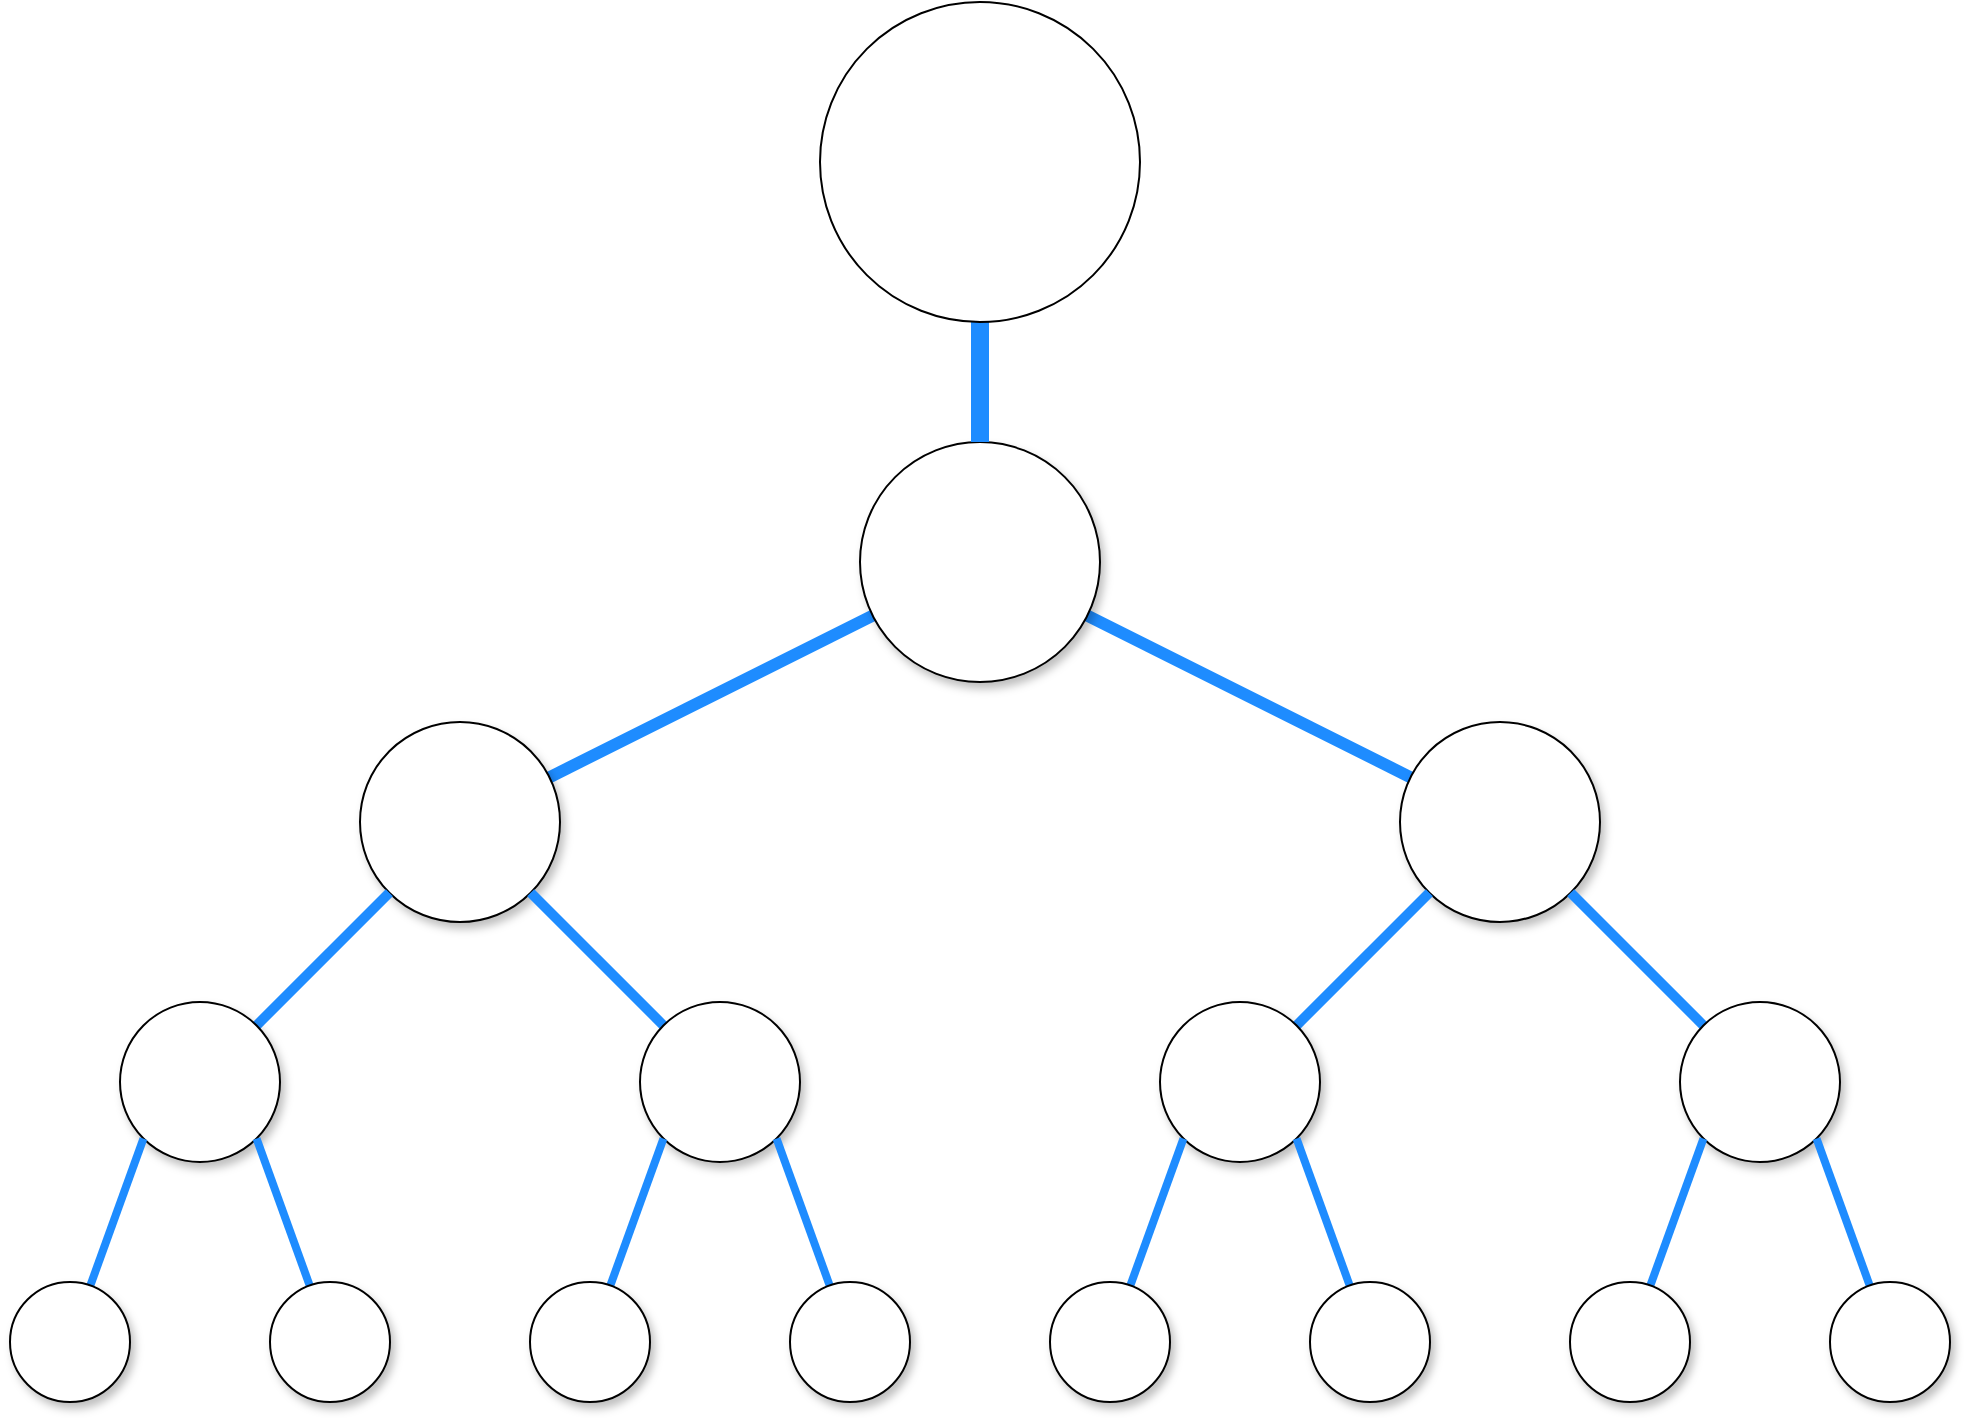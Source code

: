 <mxfile version="24.2.7" type="device">
  <diagram name="Page-1" id="42789a77-a242-8287-6e28-9cd8cfd52e62">
    <mxGraphModel dx="1687" dy="1026" grid="1" gridSize="10" guides="1" tooltips="1" connect="1" arrows="1" fold="1" page="1" pageScale="1" pageWidth="1100" pageHeight="850" background="none" math="0" shadow="0">
      <root>
        <mxCell id="0" />
        <mxCell id="1" parent="0" />
        <mxCell id="1ea317790d2ca983-13" value="relation" style="edgeStyle=none;rounded=1;labelBackgroundColor=none;startArrow=none;startFill=0;endArrow=none;endFill=0;jettySize=auto;orthogonalLoop=1;strokeColor=#1E8CFF;strokeWidth=6;fontFamily=Verdana;fontSize=12;flowAnimation=0;shadow=0;html=1;fontColor=none;noLabel=1;" parent="1" source="1ea317790d2ca983-1" target="1ea317790d2ca983-9" edge="1">
          <mxGeometry relative="1" as="geometry" />
        </mxCell>
        <mxCell id="1ea317790d2ca983-14" value="relation" style="edgeStyle=none;rounded=1;html=1;labelBackgroundColor=none;startArrow=none;startFill=0;startSize=5;endArrow=none;endFill=0;endSize=5;jettySize=auto;orthogonalLoop=1;strokeColor=#1E8CFF;strokeWidth=6;fontFamily=Verdana;fontSize=12;fontColor=none;noLabel=1;" parent="1" source="1ea317790d2ca983-1" target="1ea317790d2ca983-3" edge="1">
          <mxGeometry relative="1" as="geometry" />
        </mxCell>
        <mxCell id="1ea317790d2ca983-1" value="Starting&amp;nbsp;&lt;div&gt;node&lt;/div&gt;" style="ellipse;whiteSpace=wrap;html=1;rounded=0;shadow=1;comic=0;labelBackgroundColor=none;strokeWidth=1;fontFamily=Verdana;fontSize=12;align=center;fontColor=none;noLabel=1;" parent="1" vertex="1">
          <mxGeometry x="480" y="260" width="120" height="120" as="geometry" />
        </mxCell>
        <mxCell id="1ea317790d2ca983-3" value="&lt;span&gt;Node 3&lt;/span&gt;" style="ellipse;whiteSpace=wrap;html=1;rounded=0;shadow=1;comic=0;labelBackgroundColor=none;strokeWidth=1;fontFamily=Verdana;fontSize=12;align=center;fontColor=none;noLabel=1;" parent="1" vertex="1">
          <mxGeometry x="750" y="400" width="100" height="100" as="geometry" />
        </mxCell>
        <mxCell id="1ea317790d2ca983-9" value="Node 1" style="ellipse;whiteSpace=wrap;html=1;rounded=0;shadow=1;comic=0;labelBackgroundColor=none;strokeWidth=1;fontFamily=Verdana;fontSize=12;align=center;fontColor=none;noLabel=1;" parent="1" vertex="1">
          <mxGeometry x="230" y="400" width="100" height="100" as="geometry" />
        </mxCell>
        <mxCell id="O71zmAS3OTAFvLwmvDvT-1" value="relation" style="edgeStyle=none;rounded=1;labelBackgroundColor=none;startArrow=none;startFill=0;endArrow=none;endFill=0;jettySize=auto;orthogonalLoop=1;strokeColor=#1E8CFF;strokeWidth=5;fontFamily=Verdana;fontSize=12;flowAnimation=0;shadow=0;html=1;fontColor=none;noLabel=1;exitX=0;exitY=1;exitDx=0;exitDy=0;" parent="1" source="1ea317790d2ca983-9" target="O71zmAS3OTAFvLwmvDvT-2" edge="1">
          <mxGeometry relative="1" as="geometry">
            <mxPoint x="283" y="380" as="sourcePoint" />
          </mxGeometry>
        </mxCell>
        <mxCell id="O71zmAS3OTAFvLwmvDvT-2" value="Node 1" style="ellipse;whiteSpace=wrap;html=1;rounded=0;shadow=1;comic=0;labelBackgroundColor=none;strokeWidth=1;fontFamily=Verdana;fontSize=12;align=center;fontColor=none;noLabel=1;" parent="1" vertex="1">
          <mxGeometry x="110" y="540" width="80" height="80" as="geometry" />
        </mxCell>
        <mxCell id="O71zmAS3OTAFvLwmvDvT-3" value="relation" style="edgeStyle=none;rounded=1;labelBackgroundColor=none;startArrow=none;startFill=0;endArrow=none;endFill=0;jettySize=auto;orthogonalLoop=1;strokeColor=#1E8CFF;strokeWidth=5;fontFamily=Verdana;fontSize=12;flowAnimation=0;shadow=0;html=1;fontColor=none;noLabel=1;exitX=1;exitY=1;exitDx=0;exitDy=0;" parent="1" source="1ea317790d2ca983-9" target="O71zmAS3OTAFvLwmvDvT-4" edge="1">
          <mxGeometry relative="1" as="geometry">
            <mxPoint x="373" y="480" as="sourcePoint" />
          </mxGeometry>
        </mxCell>
        <mxCell id="O71zmAS3OTAFvLwmvDvT-4" value="Node 1" style="ellipse;whiteSpace=wrap;html=1;rounded=0;shadow=1;comic=0;labelBackgroundColor=none;strokeWidth=1;fontFamily=Verdana;fontSize=12;align=center;fontColor=none;noLabel=1;" parent="1" vertex="1">
          <mxGeometry x="370" y="540" width="80" height="80" as="geometry" />
        </mxCell>
        <mxCell id="O71zmAS3OTAFvLwmvDvT-5" value="relation" style="edgeStyle=none;rounded=1;labelBackgroundColor=none;startArrow=none;startFill=0;endArrow=none;endFill=0;jettySize=auto;orthogonalLoop=1;strokeColor=#1E8CFF;strokeWidth=5;fontFamily=Verdana;fontSize=12;flowAnimation=0;shadow=0;html=1;fontColor=none;noLabel=1;exitX=1;exitY=1;exitDx=0;exitDy=0;" parent="1" source="1ea317790d2ca983-3" target="O71zmAS3OTAFvLwmvDvT-6" edge="1">
          <mxGeometry relative="1" as="geometry">
            <mxPoint x="893" y="515" as="sourcePoint" />
          </mxGeometry>
        </mxCell>
        <mxCell id="O71zmAS3OTAFvLwmvDvT-6" value="Node 1" style="ellipse;whiteSpace=wrap;html=1;rounded=0;shadow=1;comic=0;labelBackgroundColor=none;strokeWidth=1;fontFamily=Verdana;fontSize=12;align=center;fontColor=none;noLabel=1;" parent="1" vertex="1">
          <mxGeometry x="890" y="540" width="80" height="80" as="geometry" />
        </mxCell>
        <mxCell id="O71zmAS3OTAFvLwmvDvT-7" value="relation" style="edgeStyle=none;rounded=1;labelBackgroundColor=none;startArrow=none;startFill=0;endArrow=none;endFill=0;jettySize=auto;orthogonalLoop=1;strokeColor=#1E8CFF;strokeWidth=5;fontFamily=Verdana;fontSize=12;flowAnimation=0;shadow=0;html=1;fontColor=none;noLabel=1;" parent="1" source="1ea317790d2ca983-3" target="O71zmAS3OTAFvLwmvDvT-8" edge="1">
          <mxGeometry relative="1" as="geometry">
            <mxPoint x="703" y="490" as="sourcePoint" />
          </mxGeometry>
        </mxCell>
        <mxCell id="O71zmAS3OTAFvLwmvDvT-8" value="Node 1" style="ellipse;whiteSpace=wrap;html=1;rounded=0;shadow=1;comic=0;labelBackgroundColor=none;strokeWidth=1;fontFamily=Verdana;fontSize=12;align=center;fontColor=none;noLabel=1;" parent="1" vertex="1">
          <mxGeometry x="630" y="540" width="80" height="80" as="geometry" />
        </mxCell>
        <mxCell id="O71zmAS3OTAFvLwmvDvT-9" value="relation" style="edgeStyle=none;rounded=1;labelBackgroundColor=none;startArrow=none;startFill=0;endArrow=none;endFill=0;jettySize=auto;orthogonalLoop=1;strokeColor=#1E8CFF;strokeWidth=4;fontFamily=Verdana;fontSize=12;flowAnimation=0;shadow=0;html=1;fontColor=none;noLabel=1;exitX=0;exitY=1;exitDx=0;exitDy=0;" parent="1" source="O71zmAS3OTAFvLwmvDvT-2" target="O71zmAS3OTAFvLwmvDvT-10" edge="1">
          <mxGeometry relative="1" as="geometry">
            <mxPoint x="139" y="480" as="sourcePoint" />
          </mxGeometry>
        </mxCell>
        <mxCell id="O71zmAS3OTAFvLwmvDvT-10" value="Node 1" style="ellipse;whiteSpace=wrap;html=1;rounded=0;shadow=1;comic=0;labelBackgroundColor=none;strokeWidth=1;fontFamily=Verdana;fontSize=12;align=center;fontColor=none;noLabel=1;" parent="1" vertex="1">
          <mxGeometry x="55" y="680" width="60" height="60" as="geometry" />
        </mxCell>
        <mxCell id="O71zmAS3OTAFvLwmvDvT-11" value="relation" style="edgeStyle=none;rounded=1;labelBackgroundColor=none;startArrow=none;startFill=0;endArrow=none;endFill=0;jettySize=auto;orthogonalLoop=1;strokeColor=#1E8CFF;strokeWidth=4;fontFamily=Verdana;fontSize=12;flowAnimation=0;shadow=0;html=1;fontColor=none;noLabel=1;exitX=1;exitY=1;exitDx=0;exitDy=0;" parent="1" source="O71zmAS3OTAFvLwmvDvT-2" target="O71zmAS3OTAFvLwmvDvT-12" edge="1">
          <mxGeometry relative="1" as="geometry">
            <mxPoint x="209" y="501" as="sourcePoint" />
          </mxGeometry>
        </mxCell>
        <mxCell id="O71zmAS3OTAFvLwmvDvT-12" value="Node 1" style="ellipse;whiteSpace=wrap;html=1;rounded=0;shadow=1;comic=0;labelBackgroundColor=none;strokeWidth=1;fontFamily=Verdana;fontSize=12;align=center;fontColor=none;noLabel=1;" parent="1" vertex="1">
          <mxGeometry x="185" y="680" width="60" height="60" as="geometry" />
        </mxCell>
        <mxCell id="O71zmAS3OTAFvLwmvDvT-13" value="relation" style="edgeStyle=none;rounded=1;labelBackgroundColor=none;startArrow=none;startFill=0;endArrow=none;endFill=0;jettySize=auto;orthogonalLoop=1;strokeColor=#1E8CFF;strokeWidth=4;fontFamily=Verdana;fontSize=12;flowAnimation=0;shadow=0;html=1;fontColor=none;noLabel=1;exitX=0;exitY=1;exitDx=0;exitDy=0;" parent="1" source="O71zmAS3OTAFvLwmvDvT-4" target="O71zmAS3OTAFvLwmvDvT-14" edge="1">
          <mxGeometry relative="1" as="geometry">
            <mxPoint x="460" y="490" as="sourcePoint" />
          </mxGeometry>
        </mxCell>
        <mxCell id="O71zmAS3OTAFvLwmvDvT-14" value="Node 1" style="ellipse;whiteSpace=wrap;html=1;rounded=0;shadow=1;comic=0;labelBackgroundColor=none;strokeWidth=1;fontFamily=Verdana;fontSize=12;align=center;fontColor=none;noLabel=1;" parent="1" vertex="1">
          <mxGeometry x="315" y="680" width="60" height="60" as="geometry" />
        </mxCell>
        <mxCell id="O71zmAS3OTAFvLwmvDvT-15" value="relation" style="edgeStyle=none;rounded=1;labelBackgroundColor=none;startArrow=none;startFill=0;endArrow=none;endFill=0;jettySize=auto;orthogonalLoop=1;strokeColor=#1E8CFF;strokeWidth=4;fontFamily=Verdana;fontSize=12;flowAnimation=0;shadow=0;html=1;fontColor=none;noLabel=1;exitX=1;exitY=1;exitDx=0;exitDy=0;" parent="1" source="O71zmAS3OTAFvLwmvDvT-4" target="O71zmAS3OTAFvLwmvDvT-16" edge="1">
          <mxGeometry relative="1" as="geometry">
            <mxPoint x="499" y="501" as="sourcePoint" />
          </mxGeometry>
        </mxCell>
        <mxCell id="O71zmAS3OTAFvLwmvDvT-16" value="Node 1" style="ellipse;whiteSpace=wrap;html=1;rounded=0;shadow=1;comic=0;labelBackgroundColor=none;strokeWidth=1;fontFamily=Verdana;fontSize=12;align=center;fontColor=none;noLabel=1;" parent="1" vertex="1">
          <mxGeometry x="445" y="680" width="60" height="60" as="geometry" />
        </mxCell>
        <mxCell id="O71zmAS3OTAFvLwmvDvT-17" value="relation" style="edgeStyle=none;rounded=1;labelBackgroundColor=none;startArrow=none;startFill=0;endArrow=none;endFill=0;jettySize=auto;orthogonalLoop=1;strokeColor=#1E8CFF;strokeWidth=4;fontFamily=Verdana;fontSize=12;flowAnimation=0;shadow=0;html=1;fontColor=none;noLabel=1;exitX=0;exitY=1;exitDx=0;exitDy=0;" parent="1" source="O71zmAS3OTAFvLwmvDvT-8" target="O71zmAS3OTAFvLwmvDvT-18" edge="1">
          <mxGeometry relative="1" as="geometry">
            <mxPoint x="679" y="470" as="sourcePoint" />
          </mxGeometry>
        </mxCell>
        <mxCell id="O71zmAS3OTAFvLwmvDvT-18" value="Node 1" style="ellipse;whiteSpace=wrap;html=1;rounded=0;shadow=1;comic=0;labelBackgroundColor=none;strokeWidth=1;fontFamily=Verdana;fontSize=12;align=center;fontColor=none;noLabel=1;" parent="1" vertex="1">
          <mxGeometry x="575" y="680" width="60" height="60" as="geometry" />
        </mxCell>
        <mxCell id="O71zmAS3OTAFvLwmvDvT-19" value="relation" style="edgeStyle=none;rounded=1;labelBackgroundColor=none;startArrow=none;startFill=0;endArrow=none;endFill=0;jettySize=auto;orthogonalLoop=1;strokeColor=#1E8CFF;strokeWidth=4;fontFamily=Verdana;fontSize=12;flowAnimation=0;shadow=0;html=1;fontColor=none;noLabel=1;exitX=1;exitY=1;exitDx=0;exitDy=0;" parent="1" source="O71zmAS3OTAFvLwmvDvT-8" target="O71zmAS3OTAFvLwmvDvT-20" edge="1">
          <mxGeometry relative="1" as="geometry">
            <mxPoint x="729" y="480" as="sourcePoint" />
          </mxGeometry>
        </mxCell>
        <mxCell id="O71zmAS3OTAFvLwmvDvT-20" value="Node 1" style="ellipse;whiteSpace=wrap;html=1;rounded=0;shadow=1;comic=0;labelBackgroundColor=none;strokeWidth=1;fontFamily=Verdana;fontSize=12;align=center;fontColor=none;noLabel=1;" parent="1" vertex="1">
          <mxGeometry x="705" y="680" width="60" height="60" as="geometry" />
        </mxCell>
        <mxCell id="O71zmAS3OTAFvLwmvDvT-21" value="relation" style="edgeStyle=none;rounded=1;labelBackgroundColor=none;startArrow=none;startFill=0;endArrow=none;endFill=0;jettySize=auto;orthogonalLoop=1;strokeColor=#1E8CFF;strokeWidth=4;fontFamily=Verdana;fontSize=12;flowAnimation=0;shadow=0;html=1;fontColor=none;noLabel=1;exitX=0;exitY=1;exitDx=0;exitDy=0;" parent="1" source="O71zmAS3OTAFvLwmvDvT-6" target="O71zmAS3OTAFvLwmvDvT-22" edge="1">
          <mxGeometry relative="1" as="geometry">
            <mxPoint x="959" y="470" as="sourcePoint" />
          </mxGeometry>
        </mxCell>
        <mxCell id="O71zmAS3OTAFvLwmvDvT-22" value="Node 1" style="ellipse;whiteSpace=wrap;html=1;rounded=0;shadow=1;comic=0;labelBackgroundColor=none;strokeWidth=1;fontFamily=Verdana;fontSize=12;align=center;fontColor=none;noLabel=1;" parent="1" vertex="1">
          <mxGeometry x="835" y="680" width="60" height="60" as="geometry" />
        </mxCell>
        <mxCell id="O71zmAS3OTAFvLwmvDvT-23" value="relation" style="edgeStyle=none;rounded=1;labelBackgroundColor=none;startArrow=none;startFill=0;endArrow=none;endFill=0;jettySize=auto;orthogonalLoop=1;strokeColor=#1E8CFF;strokeWidth=4;fontFamily=Verdana;fontSize=12;flowAnimation=0;shadow=0;html=1;fontColor=none;noLabel=1;exitX=1;exitY=1;exitDx=0;exitDy=0;" parent="1" source="O71zmAS3OTAFvLwmvDvT-6" target="O71zmAS3OTAFvLwmvDvT-24" edge="1">
          <mxGeometry relative="1" as="geometry">
            <mxPoint x="1090" y="580" as="sourcePoint" />
          </mxGeometry>
        </mxCell>
        <mxCell id="O71zmAS3OTAFvLwmvDvT-24" value="Node 1" style="ellipse;whiteSpace=wrap;html=1;rounded=0;shadow=1;comic=0;labelBackgroundColor=none;strokeWidth=1;fontFamily=Verdana;fontSize=12;align=center;fontColor=none;noLabel=1;" parent="1" vertex="1">
          <mxGeometry x="965" y="680" width="60" height="60" as="geometry" />
        </mxCell>
        <mxCell id="O71zmAS3OTAFvLwmvDvT-25" value="relation" style="edgeStyle=none;rounded=1;labelBackgroundColor=none;startArrow=none;startFill=0;endArrow=none;endFill=0;jettySize=auto;orthogonalLoop=1;strokeColor=#1E8CFF;strokeWidth=9;fontFamily=Verdana;fontSize=12;flowAnimation=0;shadow=0;html=1;fontColor=none;noLabel=1;entryX=0.5;entryY=0;entryDx=0;entryDy=0;exitX=0.5;exitY=1;exitDx=0;exitDy=0;" parent="1" source="O71zmAS3OTAFvLwmvDvT-26" target="1ea317790d2ca983-1" edge="1">
          <mxGeometry relative="1" as="geometry">
            <mxPoint x="550" y="140" as="sourcePoint" />
            <mxPoint x="490" y="152" as="targetPoint" />
          </mxGeometry>
        </mxCell>
        <mxCell id="O71zmAS3OTAFvLwmvDvT-26" value="" style="ellipse;whiteSpace=wrap;html=1;aspect=fixed;" parent="1" vertex="1">
          <mxGeometry x="460" y="40" width="160" height="160" as="geometry" />
        </mxCell>
      </root>
    </mxGraphModel>
  </diagram>
</mxfile>
